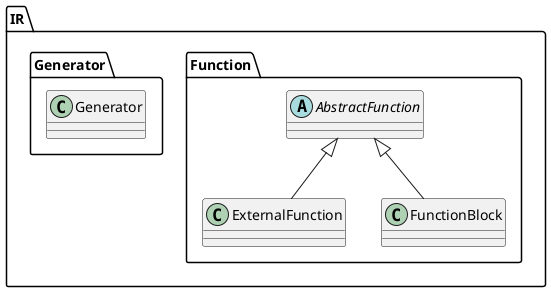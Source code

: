@startuml

package IR {
    package Function {
        abstract class AbstractFunction
        class ExternalFunction
        class FunctionBlock
    }
    
    package Generator {
        class Generator
    }
    
}

AbstractFunction <|-- ExternalFunction
AbstractFunction <|-- FunctionBlock

@enduml
